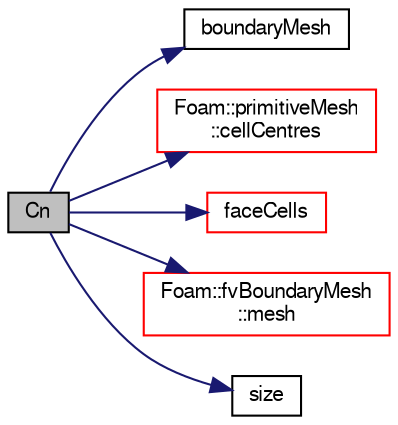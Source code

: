 digraph "Cn"
{
  bgcolor="transparent";
  edge [fontname="FreeSans",fontsize="10",labelfontname="FreeSans",labelfontsize="10"];
  node [fontname="FreeSans",fontsize="10",shape=record];
  rankdir="LR";
  Node882 [label="Cn",height=0.2,width=0.4,color="black", fillcolor="grey75", style="filled", fontcolor="black"];
  Node882 -> Node883 [color="midnightblue",fontsize="10",style="solid",fontname="FreeSans"];
  Node883 [label="boundaryMesh",height=0.2,width=0.4,color="black",URL="$a22870.html#adeb163bcd9dd47dcdc4a8f2ccf1c53eb",tooltip="Return boundaryMesh reference. "];
  Node882 -> Node884 [color="midnightblue",fontsize="10",style="solid",fontname="FreeSans"];
  Node884 [label="Foam::primitiveMesh\l::cellCentres",height=0.2,width=0.4,color="red",URL="$a27530.html#a7300aee2989c6ec70e39436816461902"];
  Node882 -> Node945 [color="midnightblue",fontsize="10",style="solid",fontname="FreeSans"];
  Node945 [label="faceCells",height=0.2,width=0.4,color="red",URL="$a22870.html#afbfac825732ef2770fff4261b4e930e9",tooltip="Return faceCells. "];
  Node882 -> Node949 [color="midnightblue",fontsize="10",style="solid",fontname="FreeSans"];
  Node949 [label="Foam::fvBoundaryMesh\l::mesh",height=0.2,width=0.4,color="red",URL="$a22762.html#a470f06cfb9b6ee887cd85d63de275607",tooltip="Return the mesh reference. "];
  Node882 -> Node973 [color="midnightblue",fontsize="10",style="solid",fontname="FreeSans"];
  Node973 [label="size",height=0.2,width=0.4,color="black",URL="$a22870.html#a03bc1200aac252c4d3e18657d700b71c",tooltip="Return size. "];
}
